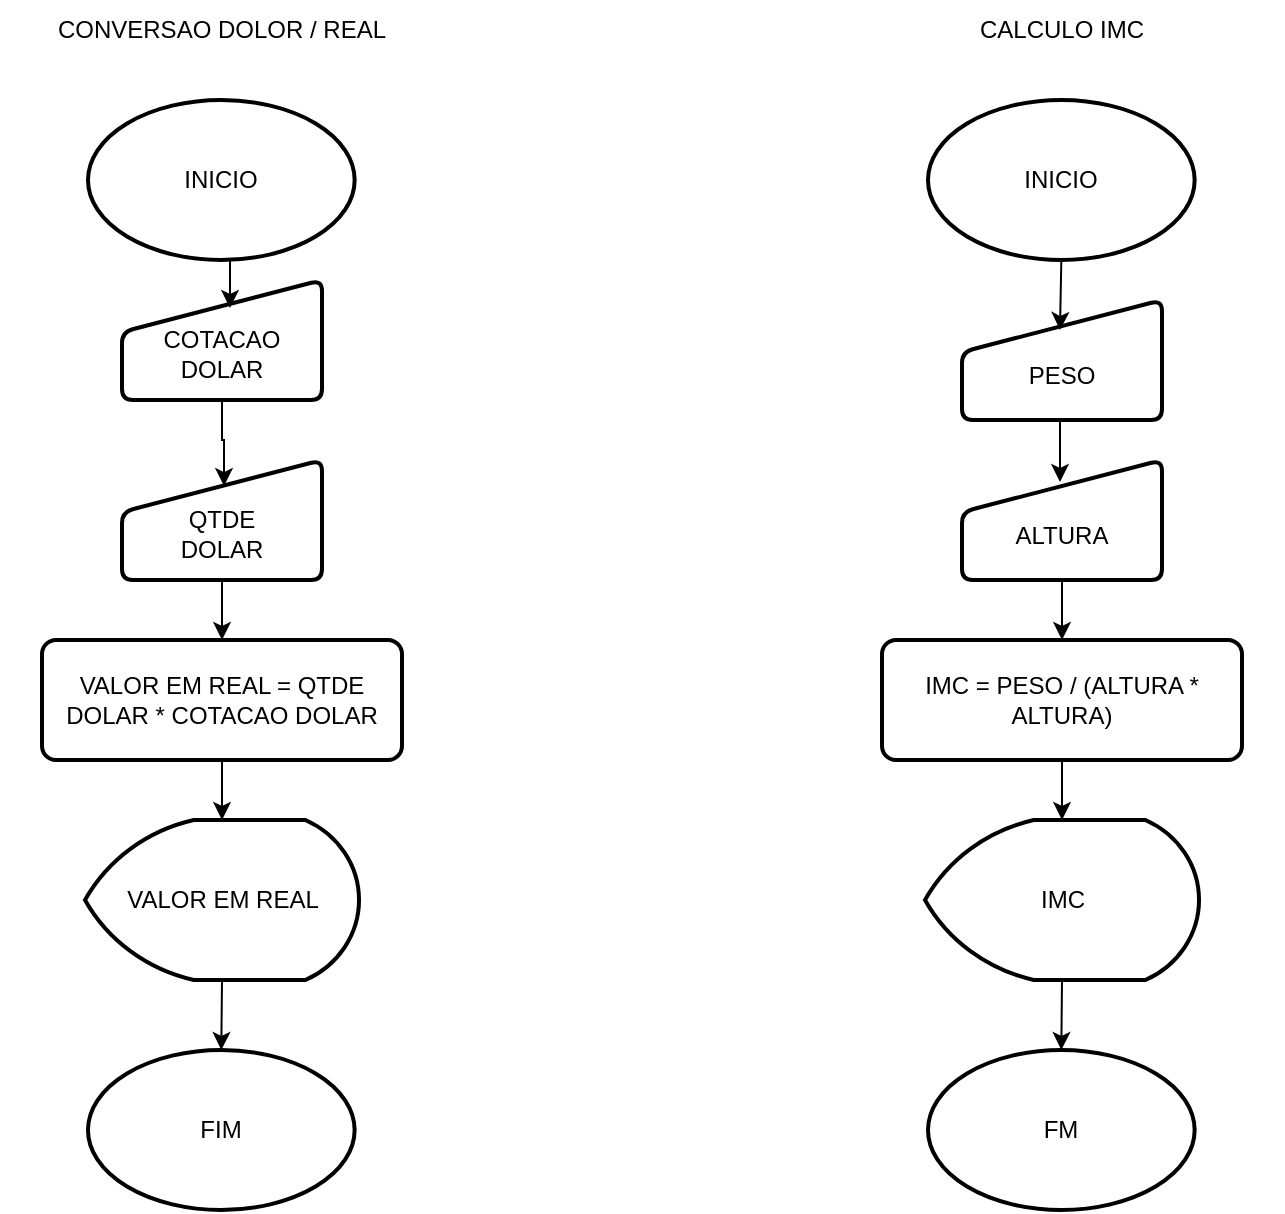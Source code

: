 <mxfile version="26.0.11">
  <diagram name="Página-1" id="AQYLPErk9jf-SVybVPFg">
    <mxGraphModel dx="880" dy="434" grid="1" gridSize="10" guides="1" tooltips="1" connect="1" arrows="1" fold="1" page="1" pageScale="1" pageWidth="827" pageHeight="1169" math="0" shadow="0">
      <root>
        <mxCell id="0" />
        <mxCell id="1" parent="0" />
        <mxCell id="EYuxEZoZQssARJdOWtVR-1" value="&lt;font style=&quot;vertical-align: inherit;&quot;&gt;&lt;font style=&quot;vertical-align: inherit;&quot;&gt;INICIO&lt;/font&gt;&lt;/font&gt;" style="strokeWidth=2;html=1;shape=mxgraph.flowchart.start_1;whiteSpace=wrap;" vertex="1" parent="1">
          <mxGeometry x="153" y="100" width="133.33" height="80" as="geometry" />
        </mxCell>
        <mxCell id="EYuxEZoZQssARJdOWtVR-3" value="&lt;font style=&quot;vertical-align: inherit;&quot;&gt;&lt;font style=&quot;vertical-align: inherit;&quot;&gt;FIM&lt;/font&gt;&lt;/font&gt;" style="strokeWidth=2;html=1;shape=mxgraph.flowchart.start_1;whiteSpace=wrap;" vertex="1" parent="1">
          <mxGeometry x="152.99" y="575" width="133.33" height="80" as="geometry" />
        </mxCell>
        <mxCell id="EYuxEZoZQssARJdOWtVR-4" value="&lt;div&gt;&lt;font style=&quot;vertical-align: inherit;&quot;&gt;&lt;font style=&quot;vertical-align: inherit;&quot;&gt;&lt;br&gt;&lt;/font&gt;&lt;/font&gt;&lt;/div&gt;&lt;font style=&quot;vertical-align: inherit;&quot;&gt;&lt;font style=&quot;vertical-align: inherit;&quot;&gt;COTACAO&lt;/font&gt;&lt;/font&gt;&lt;div&gt;&lt;font style=&quot;vertical-align: inherit;&quot;&gt;&lt;font style=&quot;vertical-align: inherit;&quot;&gt;DOLAR&lt;/font&gt;&lt;/font&gt;&lt;/div&gt;" style="html=1;strokeWidth=2;shape=manualInput;whiteSpace=wrap;rounded=1;size=26;arcSize=11;" vertex="1" parent="1">
          <mxGeometry x="170" y="190" width="100" height="60" as="geometry" />
        </mxCell>
        <mxCell id="EYuxEZoZQssARJdOWtVR-20" style="edgeStyle=orthogonalEdgeStyle;rounded=0;orthogonalLoop=1;jettySize=auto;html=1;exitX=0.5;exitY=1;exitDx=0;exitDy=0;entryX=0.5;entryY=0;entryDx=0;entryDy=0;" edge="1" parent="1" source="EYuxEZoZQssARJdOWtVR-5" target="EYuxEZoZQssARJdOWtVR-6">
          <mxGeometry relative="1" as="geometry" />
        </mxCell>
        <mxCell id="EYuxEZoZQssARJdOWtVR-5" value="&lt;div&gt;&lt;font style=&quot;vertical-align: inherit;&quot;&gt;&lt;font style=&quot;vertical-align: inherit;&quot;&gt;&lt;br&gt;&lt;/font&gt;&lt;/font&gt;&lt;/div&gt;&lt;font style=&quot;vertical-align: inherit;&quot;&gt;&lt;font style=&quot;vertical-align: inherit;&quot;&gt;QTDE&lt;/font&gt;&lt;/font&gt;&lt;div&gt;&lt;font style=&quot;vertical-align: inherit;&quot;&gt;&lt;font style=&quot;vertical-align: inherit;&quot;&gt;&lt;font style=&quot;vertical-align: inherit;&quot;&gt;&lt;font style=&quot;vertical-align: inherit;&quot;&gt;DOLAR&lt;/font&gt;&lt;/font&gt;&lt;/font&gt;&lt;/font&gt;&lt;/div&gt;" style="html=1;strokeWidth=2;shape=manualInput;whiteSpace=wrap;rounded=1;size=26;arcSize=11;" vertex="1" parent="1">
          <mxGeometry x="170" y="280" width="100" height="60" as="geometry" />
        </mxCell>
        <mxCell id="EYuxEZoZQssARJdOWtVR-6" value="&lt;font style=&quot;vertical-align: inherit;&quot;&gt;&lt;font style=&quot;vertical-align: inherit;&quot;&gt;VALOR EM REAL = QTDE DOLAR * COTACAO DOLAR&lt;/font&gt;&lt;/font&gt;" style="rounded=1;whiteSpace=wrap;html=1;absoluteArcSize=1;arcSize=14;strokeWidth=2;" vertex="1" parent="1">
          <mxGeometry x="130" y="370" width="180" height="60" as="geometry" />
        </mxCell>
        <mxCell id="EYuxEZoZQssARJdOWtVR-7" value="&lt;font style=&quot;vertical-align: inherit;&quot;&gt;&lt;font style=&quot;vertical-align: inherit;&quot;&gt;VALOR EM REAL&lt;/font&gt;&lt;/font&gt;" style="strokeWidth=2;html=1;shape=mxgraph.flowchart.display;whiteSpace=wrap;" vertex="1" parent="1">
          <mxGeometry x="151.5" y="460" width="137" height="80" as="geometry" />
        </mxCell>
        <mxCell id="EYuxEZoZQssARJdOWtVR-8" value="&lt;font style=&quot;vertical-align: inherit;&quot;&gt;&lt;font style=&quot;vertical-align: inherit;&quot;&gt;INICIO&lt;/font&gt;&lt;/font&gt;" style="strokeWidth=2;html=1;shape=mxgraph.flowchart.start_1;whiteSpace=wrap;" vertex="1" parent="1">
          <mxGeometry x="573" y="100" width="133.33" height="80" as="geometry" />
        </mxCell>
        <mxCell id="EYuxEZoZQssARJdOWtVR-9" value="&lt;font style=&quot;vertical-align: inherit;&quot;&gt;&lt;font style=&quot;vertical-align: inherit;&quot;&gt;FM&lt;/font&gt;&lt;/font&gt;" style="strokeWidth=2;html=1;shape=mxgraph.flowchart.start_1;whiteSpace=wrap;" vertex="1" parent="1">
          <mxGeometry x="573.0" y="575" width="133.33" height="80" as="geometry" />
        </mxCell>
        <mxCell id="EYuxEZoZQssARJdOWtVR-10" value="&lt;div&gt;&lt;font style=&quot;vertical-align: inherit;&quot;&gt;&lt;font style=&quot;vertical-align: inherit;&quot;&gt;&lt;br&gt;&lt;/font&gt;&lt;/font&gt;&lt;/div&gt;&lt;font style=&quot;vertical-align: inherit;&quot;&gt;&lt;font style=&quot;vertical-align: inherit;&quot;&gt;PESO&lt;/font&gt;&lt;/font&gt;" style="html=1;strokeWidth=2;shape=manualInput;whiteSpace=wrap;rounded=1;size=26;arcSize=11;" vertex="1" parent="1">
          <mxGeometry x="590" y="200" width="100" height="60" as="geometry" />
        </mxCell>
        <mxCell id="EYuxEZoZQssARJdOWtVR-25" style="edgeStyle=orthogonalEdgeStyle;rounded=0;orthogonalLoop=1;jettySize=auto;html=1;exitX=0.5;exitY=1;exitDx=0;exitDy=0;entryX=0.5;entryY=0;entryDx=0;entryDy=0;" edge="1" parent="1" source="EYuxEZoZQssARJdOWtVR-11" target="EYuxEZoZQssARJdOWtVR-12">
          <mxGeometry relative="1" as="geometry" />
        </mxCell>
        <mxCell id="EYuxEZoZQssARJdOWtVR-11" value="&lt;div&gt;&lt;font style=&quot;vertical-align: inherit;&quot;&gt;&lt;font style=&quot;vertical-align: inherit;&quot;&gt;&lt;br&gt;&lt;/font&gt;&lt;/font&gt;&lt;/div&gt;&lt;font style=&quot;vertical-align: inherit;&quot;&gt;&lt;font style=&quot;vertical-align: inherit;&quot;&gt;ALTURA&lt;/font&gt;&lt;/font&gt;" style="html=1;strokeWidth=2;shape=manualInput;whiteSpace=wrap;rounded=1;size=26;arcSize=11;" vertex="1" parent="1">
          <mxGeometry x="590" y="280" width="100" height="60" as="geometry" />
        </mxCell>
        <mxCell id="EYuxEZoZQssARJdOWtVR-26" style="edgeStyle=orthogonalEdgeStyle;rounded=0;orthogonalLoop=1;jettySize=auto;html=1;exitX=0.5;exitY=1;exitDx=0;exitDy=0;" edge="1" parent="1" source="EYuxEZoZQssARJdOWtVR-12" target="EYuxEZoZQssARJdOWtVR-13">
          <mxGeometry relative="1" as="geometry" />
        </mxCell>
        <mxCell id="EYuxEZoZQssARJdOWtVR-12" value="&lt;font style=&quot;vertical-align: inherit;&quot;&gt;&lt;font style=&quot;vertical-align: inherit;&quot;&gt;IMC = PESO / (ALTURA * ALTURA)&lt;/font&gt;&lt;/font&gt;" style="rounded=1;whiteSpace=wrap;html=1;absoluteArcSize=1;arcSize=14;strokeWidth=2;" vertex="1" parent="1">
          <mxGeometry x="550" y="370" width="180" height="60" as="geometry" />
        </mxCell>
        <mxCell id="EYuxEZoZQssARJdOWtVR-13" value="&lt;font style=&quot;vertical-align: inherit;&quot;&gt;&lt;font style=&quot;vertical-align: inherit;&quot;&gt;IMC&lt;/font&gt;&lt;/font&gt;" style="strokeWidth=2;html=1;shape=mxgraph.flowchart.display;whiteSpace=wrap;" vertex="1" parent="1">
          <mxGeometry x="571.5" y="460" width="137" height="80" as="geometry" />
        </mxCell>
        <mxCell id="EYuxEZoZQssARJdOWtVR-14" value="&lt;font style=&quot;vertical-align: inherit;&quot;&gt;&lt;font style=&quot;vertical-align: inherit;&quot;&gt;CONVERSAO DOLOR / REAL&lt;/font&gt;&lt;/font&gt;" style="text;html=1;align=center;verticalAlign=middle;whiteSpace=wrap;rounded=0;" vertex="1" parent="1">
          <mxGeometry x="109.66" y="50" width="220" height="30" as="geometry" />
        </mxCell>
        <mxCell id="EYuxEZoZQssARJdOWtVR-15" value="&lt;font style=&quot;vertical-align: inherit;&quot;&gt;&lt;font style=&quot;vertical-align: inherit;&quot;&gt;&lt;font style=&quot;vertical-align: inherit;&quot;&gt;&lt;font style=&quot;vertical-align: inherit;&quot;&gt;CALCULO IMC&lt;/font&gt;&lt;/font&gt;&lt;/font&gt;&lt;/font&gt;" style="text;html=1;align=center;verticalAlign=middle;whiteSpace=wrap;rounded=0;" vertex="1" parent="1">
          <mxGeometry x="529.67" y="50" width="220" height="30" as="geometry" />
        </mxCell>
        <mxCell id="EYuxEZoZQssARJdOWtVR-16" style="edgeStyle=orthogonalEdgeStyle;rounded=0;orthogonalLoop=1;jettySize=auto;html=1;exitX=0.5;exitY=1;exitDx=0;exitDy=0;exitPerimeter=0;entryX=0.54;entryY=0.233;entryDx=0;entryDy=0;entryPerimeter=0;" edge="1" parent="1" source="EYuxEZoZQssARJdOWtVR-1" target="EYuxEZoZQssARJdOWtVR-4">
          <mxGeometry relative="1" as="geometry" />
        </mxCell>
        <mxCell id="EYuxEZoZQssARJdOWtVR-19" style="edgeStyle=orthogonalEdgeStyle;rounded=0;orthogonalLoop=1;jettySize=auto;html=1;exitX=0.5;exitY=1;exitDx=0;exitDy=0;entryX=0.51;entryY=0.217;entryDx=0;entryDy=0;entryPerimeter=0;" edge="1" parent="1" source="EYuxEZoZQssARJdOWtVR-4" target="EYuxEZoZQssARJdOWtVR-5">
          <mxGeometry relative="1" as="geometry" />
        </mxCell>
        <mxCell id="EYuxEZoZQssARJdOWtVR-21" style="edgeStyle=orthogonalEdgeStyle;rounded=0;orthogonalLoop=1;jettySize=auto;html=1;exitX=0.5;exitY=1;exitDx=0;exitDy=0;entryX=0.5;entryY=0;entryDx=0;entryDy=0;entryPerimeter=0;" edge="1" parent="1" source="EYuxEZoZQssARJdOWtVR-6" target="EYuxEZoZQssARJdOWtVR-7">
          <mxGeometry relative="1" as="geometry" />
        </mxCell>
        <mxCell id="EYuxEZoZQssARJdOWtVR-22" style="edgeStyle=orthogonalEdgeStyle;rounded=0;orthogonalLoop=1;jettySize=auto;html=1;exitX=0.5;exitY=1;exitDx=0;exitDy=0;exitPerimeter=0;entryX=0.5;entryY=0;entryDx=0;entryDy=0;entryPerimeter=0;" edge="1" parent="1" source="EYuxEZoZQssARJdOWtVR-7" target="EYuxEZoZQssARJdOWtVR-3">
          <mxGeometry relative="1" as="geometry" />
        </mxCell>
        <mxCell id="EYuxEZoZQssARJdOWtVR-23" style="edgeStyle=orthogonalEdgeStyle;rounded=0;orthogonalLoop=1;jettySize=auto;html=1;exitX=0.5;exitY=1;exitDx=0;exitDy=0;exitPerimeter=0;entryX=0.49;entryY=0.25;entryDx=0;entryDy=0;entryPerimeter=0;" edge="1" parent="1" source="EYuxEZoZQssARJdOWtVR-8" target="EYuxEZoZQssARJdOWtVR-10">
          <mxGeometry relative="1" as="geometry" />
        </mxCell>
        <mxCell id="EYuxEZoZQssARJdOWtVR-24" style="edgeStyle=orthogonalEdgeStyle;rounded=0;orthogonalLoop=1;jettySize=auto;html=1;exitX=0.5;exitY=1;exitDx=0;exitDy=0;entryX=0.49;entryY=0.183;entryDx=0;entryDy=0;entryPerimeter=0;" edge="1" parent="1" source="EYuxEZoZQssARJdOWtVR-10" target="EYuxEZoZQssARJdOWtVR-11">
          <mxGeometry relative="1" as="geometry" />
        </mxCell>
        <mxCell id="EYuxEZoZQssARJdOWtVR-29" style="edgeStyle=orthogonalEdgeStyle;rounded=0;orthogonalLoop=1;jettySize=auto;html=1;exitX=0.5;exitY=1;exitDx=0;exitDy=0;exitPerimeter=0;entryX=0.5;entryY=0;entryDx=0;entryDy=0;entryPerimeter=0;" edge="1" parent="1" source="EYuxEZoZQssARJdOWtVR-13" target="EYuxEZoZQssARJdOWtVR-9">
          <mxGeometry relative="1" as="geometry" />
        </mxCell>
      </root>
    </mxGraphModel>
  </diagram>
</mxfile>
